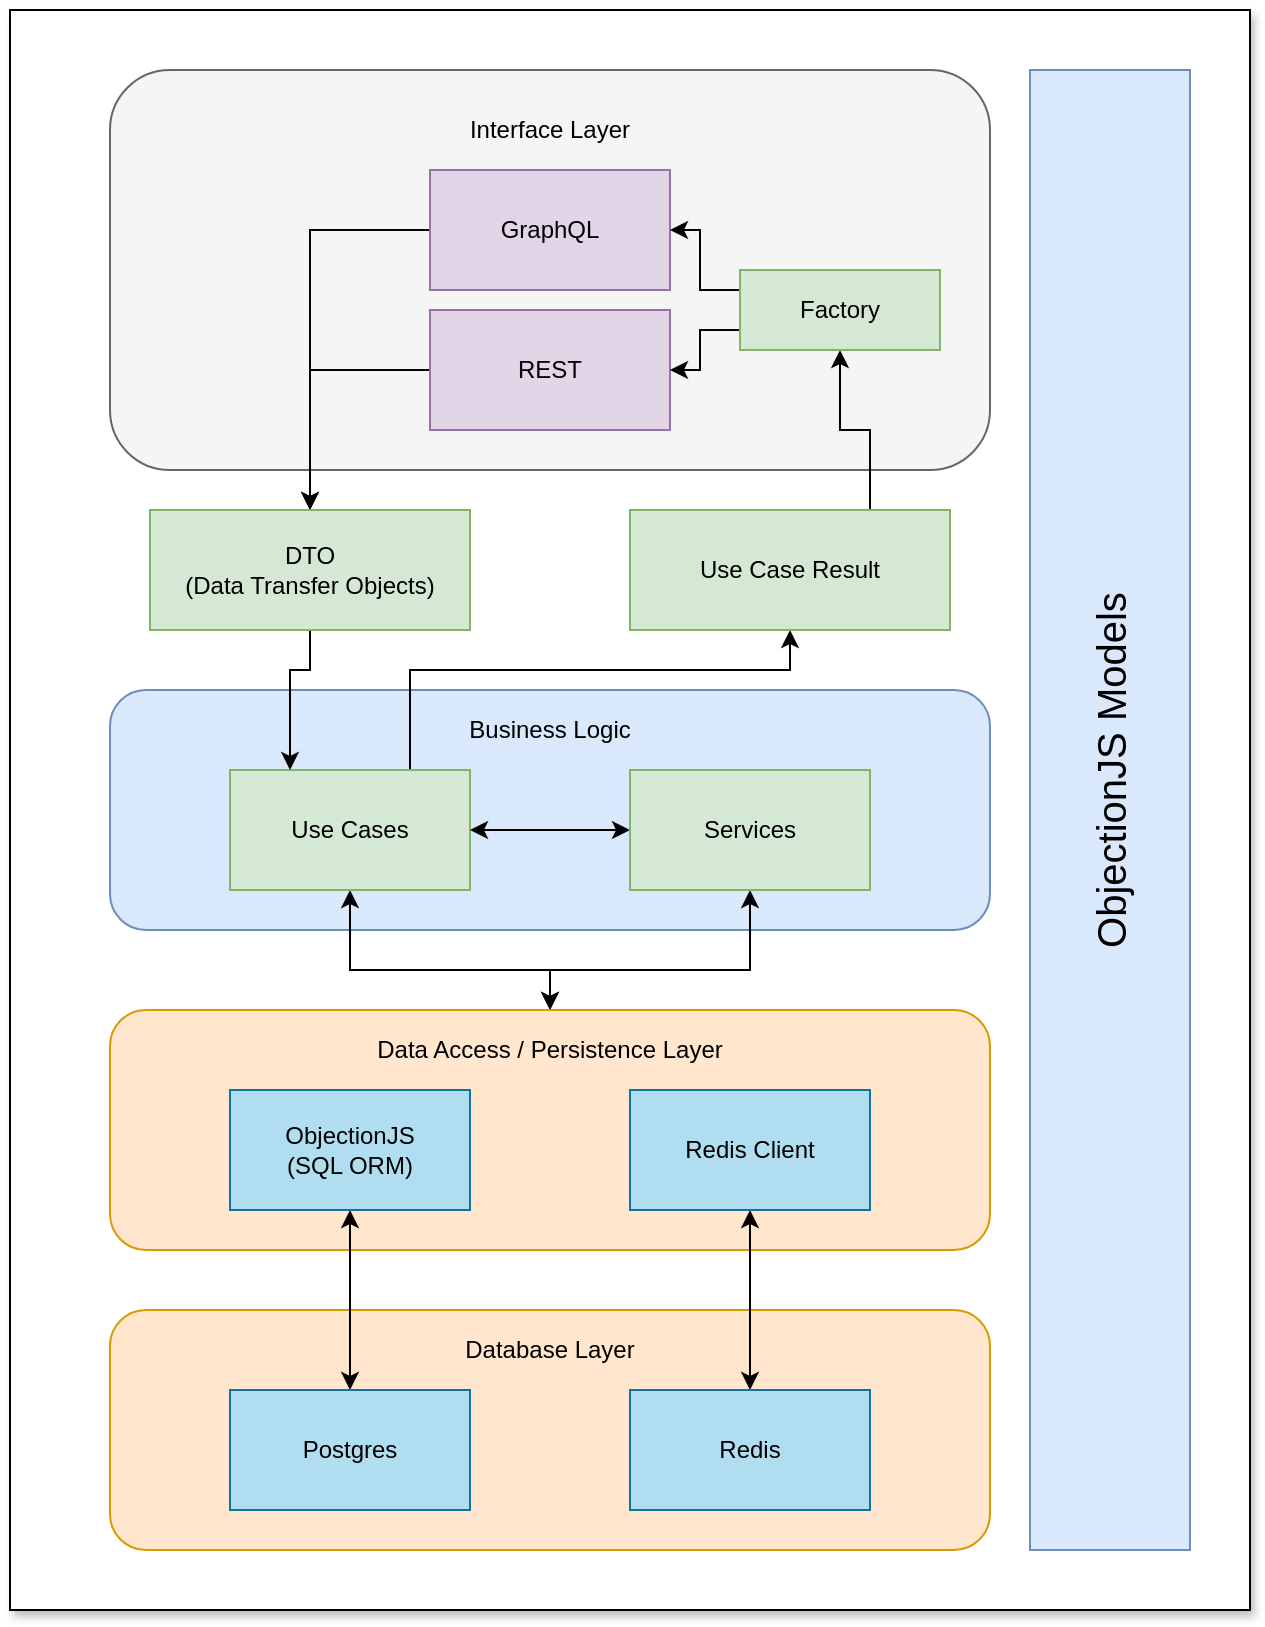 <mxfile version="14.5.1" type="device"><diagram id="8oJw6bzQxYydKL-ssO2G" name="Page-1"><mxGraphModel dx="474" dy="254" grid="1" gridSize="10" guides="1" tooltips="1" connect="1" arrows="1" fold="1" page="1" pageScale="1" pageWidth="850" pageHeight="1100" math="0" shadow="0"><root><mxCell id="0"/><mxCell id="1" parent="0"/><mxCell id="HAc8jd5VISJPhYInfjR--45" value="" style="rounded=0;whiteSpace=wrap;html=1;fontSize=20;glass=0;shadow=1;sketch=0;" parent="1" vertex="1"><mxGeometry x="90" y="80" width="620" height="800" as="geometry"/></mxCell><mxCell id="HAc8jd5VISJPhYInfjR--26" value="" style="rounded=1;whiteSpace=wrap;html=1;fillColor=#ffe6cc;strokeColor=#d79b00;" parent="1" vertex="1"><mxGeometry x="140" y="730" width="440" height="120" as="geometry"/></mxCell><mxCell id="HAc8jd5VISJPhYInfjR--11" value="" style="rounded=1;whiteSpace=wrap;html=1;fillColor=#dae8fc;strokeColor=#6c8ebf;" parent="1" vertex="1"><mxGeometry x="140" y="420" width="440" height="120" as="geometry"/></mxCell><mxCell id="HAc8jd5VISJPhYInfjR--2" value="" style="rounded=1;whiteSpace=wrap;html=1;fillColor=#f5f5f5;strokeColor=#666666;fontColor=#333333;" parent="1" vertex="1"><mxGeometry x="140" y="110" width="440" height="200" as="geometry"/></mxCell><mxCell id="HAc8jd5VISJPhYInfjR--39" style="edgeStyle=orthogonalEdgeStyle;rounded=0;orthogonalLoop=1;jettySize=auto;html=1;exitX=0;exitY=0.5;exitDx=0;exitDy=0;entryX=0.5;entryY=0;entryDx=0;entryDy=0;startArrow=none;startFill=0;fontSize=20;" parent="1" source="HAc8jd5VISJPhYInfjR--3" target="HAc8jd5VISJPhYInfjR--10" edge="1"><mxGeometry relative="1" as="geometry"/></mxCell><mxCell id="HAc8jd5VISJPhYInfjR--3" value="REST" style="rounded=0;whiteSpace=wrap;html=1;fillColor=#e1d5e7;strokeColor=#9673a6;" parent="1" vertex="1"><mxGeometry x="300" y="230" width="120" height="60" as="geometry"/></mxCell><mxCell id="HAc8jd5VISJPhYInfjR--38" style="edgeStyle=orthogonalEdgeStyle;rounded=0;orthogonalLoop=1;jettySize=auto;html=1;exitX=0;exitY=0.5;exitDx=0;exitDy=0;entryX=0.5;entryY=0;entryDx=0;entryDy=0;startArrow=none;startFill=0;fontSize=20;" parent="1" source="HAc8jd5VISJPhYInfjR--4" target="HAc8jd5VISJPhYInfjR--10" edge="1"><mxGeometry relative="1" as="geometry"/></mxCell><mxCell id="HAc8jd5VISJPhYInfjR--4" value="GraphQL" style="rounded=0;whiteSpace=wrap;html=1;fillColor=#e1d5e7;strokeColor=#9673a6;" parent="1" vertex="1"><mxGeometry x="300" y="160" width="120" height="60" as="geometry"/></mxCell><mxCell id="HAc8jd5VISJPhYInfjR--5" value="Interface Layer" style="text;html=1;strokeColor=none;fillColor=none;align=center;verticalAlign=middle;whiteSpace=wrap;rounded=0;" parent="1" vertex="1"><mxGeometry x="310" y="130" width="100" height="20" as="geometry"/></mxCell><mxCell id="HAc8jd5VISJPhYInfjR--24" style="edgeStyle=orthogonalEdgeStyle;rounded=0;orthogonalLoop=1;jettySize=auto;html=1;exitX=0.5;exitY=1;exitDx=0;exitDy=0;entryX=0.5;entryY=0;entryDx=0;entryDy=0;startArrow=classic;startFill=1;" parent="1" source="HAc8jd5VISJPhYInfjR--7" target="HAc8jd5VISJPhYInfjR--14" edge="1"><mxGeometry relative="1" as="geometry"><Array as="points"><mxPoint x="260" y="560"/><mxPoint x="360" y="560"/></Array></mxGeometry></mxCell><mxCell id="HAc8jd5VISJPhYInfjR--41" style="edgeStyle=orthogonalEdgeStyle;rounded=0;orthogonalLoop=1;jettySize=auto;html=1;exitX=0.75;exitY=0;exitDx=0;exitDy=0;entryX=0.5;entryY=1;entryDx=0;entryDy=0;startArrow=none;startFill=0;fontSize=20;" parent="1" source="HAc8jd5VISJPhYInfjR--7" target="HAc8jd5VISJPhYInfjR--37" edge="1"><mxGeometry relative="1" as="geometry"><Array as="points"><mxPoint x="290" y="410"/><mxPoint x="480" y="410"/></Array></mxGeometry></mxCell><mxCell id="HAc8jd5VISJPhYInfjR--7" value="Use Cases" style="rounded=0;whiteSpace=wrap;html=1;fillColor=#d5e8d4;strokeColor=#82b366;" parent="1" vertex="1"><mxGeometry x="200" y="460" width="120" height="60" as="geometry"/></mxCell><mxCell id="HAc8jd5VISJPhYInfjR--20" style="edgeStyle=orthogonalEdgeStyle;rounded=0;orthogonalLoop=1;jettySize=auto;html=1;exitX=0;exitY=0.5;exitDx=0;exitDy=0;entryX=1;entryY=0.5;entryDx=0;entryDy=0;startArrow=classic;startFill=1;" parent="1" source="HAc8jd5VISJPhYInfjR--8" target="HAc8jd5VISJPhYInfjR--7" edge="1"><mxGeometry relative="1" as="geometry"/></mxCell><mxCell id="HAc8jd5VISJPhYInfjR--25" style="edgeStyle=orthogonalEdgeStyle;rounded=0;orthogonalLoop=1;jettySize=auto;html=1;exitX=0.5;exitY=1;exitDx=0;exitDy=0;entryX=0.5;entryY=0;entryDx=0;entryDy=0;startArrow=classic;startFill=1;" parent="1" source="HAc8jd5VISJPhYInfjR--8" target="HAc8jd5VISJPhYInfjR--14" edge="1"><mxGeometry relative="1" as="geometry"><Array as="points"><mxPoint x="460" y="560"/><mxPoint x="360" y="560"/></Array></mxGeometry></mxCell><mxCell id="HAc8jd5VISJPhYInfjR--8" value="Services" style="rounded=0;whiteSpace=wrap;html=1;fillColor=#d5e8d4;strokeColor=#82b366;" parent="1" vertex="1"><mxGeometry x="400" y="460" width="120" height="60" as="geometry"/></mxCell><mxCell id="HAc8jd5VISJPhYInfjR--19" style="edgeStyle=orthogonalEdgeStyle;rounded=0;orthogonalLoop=1;jettySize=auto;html=1;exitX=0.5;exitY=1;exitDx=0;exitDy=0;entryX=0.25;entryY=0;entryDx=0;entryDy=0;" parent="1" source="HAc8jd5VISJPhYInfjR--10" target="HAc8jd5VISJPhYInfjR--7" edge="1"><mxGeometry relative="1" as="geometry"><Array as="points"><mxPoint x="240" y="410"/><mxPoint x="230" y="410"/></Array></mxGeometry></mxCell><mxCell id="HAc8jd5VISJPhYInfjR--10" value="DTO &lt;br&gt;(Data Transfer Objects)" style="rounded=0;whiteSpace=wrap;html=1;fillColor=#d5e8d4;strokeColor=#82b366;" parent="1" vertex="1"><mxGeometry x="160" y="330" width="160" height="60" as="geometry"/></mxCell><mxCell id="HAc8jd5VISJPhYInfjR--12" value="Business Logic" style="text;html=1;strokeColor=none;fillColor=none;align=center;verticalAlign=middle;whiteSpace=wrap;rounded=0;" parent="1" vertex="1"><mxGeometry x="300" y="430" width="120" height="20" as="geometry"/></mxCell><mxCell id="HAc8jd5VISJPhYInfjR--14" value="" style="rounded=1;whiteSpace=wrap;html=1;fillColor=#ffe6cc;strokeColor=#d79b00;" parent="1" vertex="1"><mxGeometry x="140" y="580" width="440" height="120" as="geometry"/></mxCell><mxCell id="HAc8jd5VISJPhYInfjR--30" style="edgeStyle=orthogonalEdgeStyle;rounded=0;orthogonalLoop=1;jettySize=auto;html=1;exitX=0.5;exitY=1;exitDx=0;exitDy=0;entryX=0.5;entryY=0;entryDx=0;entryDy=0;startArrow=classic;startFill=1;" parent="1" source="HAc8jd5VISJPhYInfjR--15" target="HAc8jd5VISJPhYInfjR--27" edge="1"><mxGeometry relative="1" as="geometry"/></mxCell><mxCell id="HAc8jd5VISJPhYInfjR--15" value="ObjectionJS&lt;br&gt;(SQL ORM)" style="rounded=0;whiteSpace=wrap;html=1;fillColor=#b1ddf0;strokeColor=#10739e;" parent="1" vertex="1"><mxGeometry x="200" y="620" width="120" height="60" as="geometry"/></mxCell><mxCell id="HAc8jd5VISJPhYInfjR--17" value="Data Access / Persistence Layer" style="text;html=1;strokeColor=none;fillColor=none;align=center;verticalAlign=middle;whiteSpace=wrap;rounded=0;" parent="1" vertex="1"><mxGeometry x="250" y="590" width="220" height="20" as="geometry"/></mxCell><mxCell id="HAc8jd5VISJPhYInfjR--31" style="edgeStyle=orthogonalEdgeStyle;rounded=0;orthogonalLoop=1;jettySize=auto;html=1;exitX=0.5;exitY=1;exitDx=0;exitDy=0;entryX=0.5;entryY=0;entryDx=0;entryDy=0;startArrow=classic;startFill=1;" parent="1" source="HAc8jd5VISJPhYInfjR--23" target="HAc8jd5VISJPhYInfjR--29" edge="1"><mxGeometry relative="1" as="geometry"/></mxCell><mxCell id="HAc8jd5VISJPhYInfjR--23" value="Redis Client" style="rounded=0;whiteSpace=wrap;html=1;fillColor=#b1ddf0;strokeColor=#10739e;" parent="1" vertex="1"><mxGeometry x="400" y="620" width="120" height="60" as="geometry"/></mxCell><mxCell id="HAc8jd5VISJPhYInfjR--27" value="Postgres" style="rounded=0;whiteSpace=wrap;html=1;fillColor=#b1ddf0;strokeColor=#10739e;" parent="1" vertex="1"><mxGeometry x="200" y="770" width="120" height="60" as="geometry"/></mxCell><mxCell id="HAc8jd5VISJPhYInfjR--28" value="Database Layer" style="text;html=1;strokeColor=none;fillColor=none;align=center;verticalAlign=middle;whiteSpace=wrap;rounded=0;" parent="1" vertex="1"><mxGeometry x="300" y="740" width="120" height="20" as="geometry"/></mxCell><mxCell id="HAc8jd5VISJPhYInfjR--29" value="Redis" style="rounded=0;whiteSpace=wrap;html=1;fillColor=#b1ddf0;strokeColor=#10739e;" parent="1" vertex="1"><mxGeometry x="400" y="770" width="120" height="60" as="geometry"/></mxCell><mxCell id="HAc8jd5VISJPhYInfjR--32" value="" style="rounded=0;whiteSpace=wrap;html=1;fillColor=#dae8fc;strokeColor=#6c8ebf;" parent="1" vertex="1"><mxGeometry x="600" y="110" width="80" height="740" as="geometry"/></mxCell><mxCell id="HAc8jd5VISJPhYInfjR--33" value="ObjectionJS Models" style="text;html=1;strokeColor=none;fillColor=none;align=center;verticalAlign=middle;whiteSpace=wrap;rounded=0;rotation=270;fontSize=20;" parent="1" vertex="1"><mxGeometry x="545" y="450" width="190" height="20" as="geometry"/></mxCell><mxCell id="HAc8jd5VISJPhYInfjR--42" style="edgeStyle=orthogonalEdgeStyle;rounded=0;orthogonalLoop=1;jettySize=auto;html=1;exitX=0.75;exitY=0;exitDx=0;exitDy=0;entryX=0.5;entryY=1;entryDx=0;entryDy=0;startArrow=none;startFill=0;fontSize=20;" parent="1" source="HAc8jd5VISJPhYInfjR--37" target="HAc8jd5VISJPhYInfjR--40" edge="1"><mxGeometry relative="1" as="geometry"/></mxCell><mxCell id="HAc8jd5VISJPhYInfjR--37" value="Use Case Result" style="rounded=0;whiteSpace=wrap;html=1;fillColor=#d5e8d4;strokeColor=#82b366;" parent="1" vertex="1"><mxGeometry x="400" y="330" width="160" height="60" as="geometry"/></mxCell><mxCell id="HAc8jd5VISJPhYInfjR--43" style="edgeStyle=orthogonalEdgeStyle;rounded=0;orthogonalLoop=1;jettySize=auto;html=1;exitX=0;exitY=0.25;exitDx=0;exitDy=0;entryX=1;entryY=0.5;entryDx=0;entryDy=0;startArrow=none;startFill=0;fontSize=20;" parent="1" source="HAc8jd5VISJPhYInfjR--40" target="HAc8jd5VISJPhYInfjR--4" edge="1"><mxGeometry relative="1" as="geometry"/></mxCell><mxCell id="HAc8jd5VISJPhYInfjR--44" style="edgeStyle=orthogonalEdgeStyle;rounded=0;orthogonalLoop=1;jettySize=auto;html=1;exitX=0;exitY=0.75;exitDx=0;exitDy=0;entryX=1;entryY=0.5;entryDx=0;entryDy=0;startArrow=none;startFill=0;fontSize=20;" parent="1" source="HAc8jd5VISJPhYInfjR--40" target="HAc8jd5VISJPhYInfjR--3" edge="1"><mxGeometry relative="1" as="geometry"/></mxCell><mxCell id="HAc8jd5VISJPhYInfjR--40" value="Factory" style="rounded=0;whiteSpace=wrap;html=1;fillColor=#d5e8d4;strokeColor=#82b366;" parent="1" vertex="1"><mxGeometry x="455" y="210" width="100" height="40" as="geometry"/></mxCell></root></mxGraphModel></diagram></mxfile>